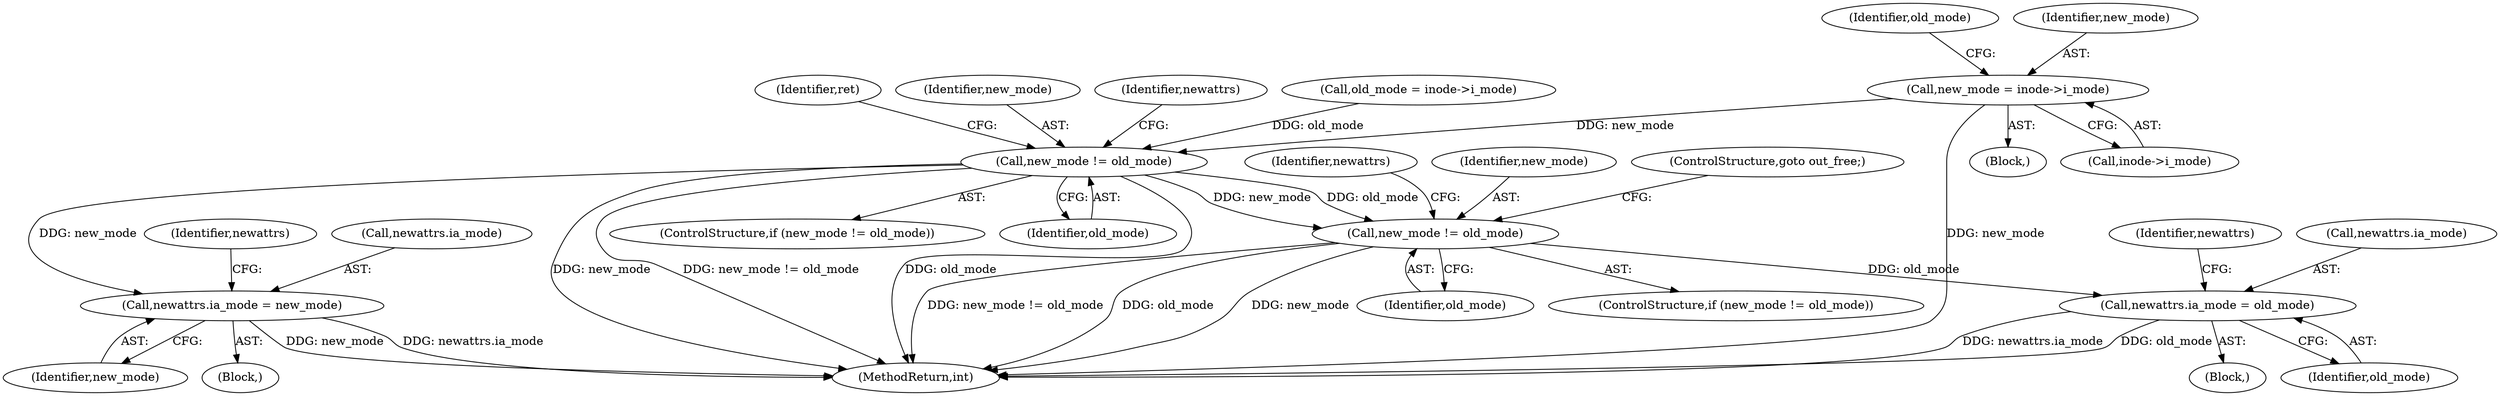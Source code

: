 digraph "0_linux_073931017b49d9458aa351605b43a7e34598caef_1@pointer" {
"1000123" [label="(Call,new_mode = inode->i_mode)"];
"1000219" [label="(Call,new_mode != old_mode)"];
"1000223" [label="(Call,newattrs.ia_mode = new_mode)"];
"1000254" [label="(Call,new_mode != old_mode)"];
"1000258" [label="(Call,newattrs.ia_mode = old_mode)"];
"1000224" [label="(Call,newattrs.ia_mode)"];
"1000243" [label="(Identifier,ret)"];
"1000220" [label="(Identifier,new_mode)"];
"1000221" [label="(Identifier,old_mode)"];
"1000258" [label="(Call,newattrs.ia_mode = old_mode)"];
"1000257" [label="(Block,)"];
"1000130" [label="(Identifier,old_mode)"];
"1000256" [label="(Identifier,old_mode)"];
"1000223" [label="(Call,newattrs.ia_mode = new_mode)"];
"1000222" [label="(Block,)"];
"1000225" [label="(Identifier,newattrs)"];
"1000104" [label="(Block,)"];
"1000219" [label="(Call,new_mode != old_mode)"];
"1000230" [label="(Identifier,newattrs)"];
"1000124" [label="(Identifier,new_mode)"];
"1000129" [label="(Call,old_mode = inode->i_mode)"];
"1000125" [label="(Call,inode->i_mode)"];
"1000265" [label="(Identifier,newattrs)"];
"1000255" [label="(Identifier,new_mode)"];
"1000253" [label="(ControlStructure,if (new_mode != old_mode))"];
"1000272" [label="(ControlStructure,goto out_free;)"];
"1000283" [label="(MethodReturn,int)"];
"1000260" [label="(Identifier,newattrs)"];
"1000218" [label="(ControlStructure,if (new_mode != old_mode))"];
"1000259" [label="(Call,newattrs.ia_mode)"];
"1000262" [label="(Identifier,old_mode)"];
"1000123" [label="(Call,new_mode = inode->i_mode)"];
"1000227" [label="(Identifier,new_mode)"];
"1000254" [label="(Call,new_mode != old_mode)"];
"1000123" -> "1000104"  [label="AST: "];
"1000123" -> "1000125"  [label="CFG: "];
"1000124" -> "1000123"  [label="AST: "];
"1000125" -> "1000123"  [label="AST: "];
"1000130" -> "1000123"  [label="CFG: "];
"1000123" -> "1000283"  [label="DDG: new_mode"];
"1000123" -> "1000219"  [label="DDG: new_mode"];
"1000219" -> "1000218"  [label="AST: "];
"1000219" -> "1000221"  [label="CFG: "];
"1000220" -> "1000219"  [label="AST: "];
"1000221" -> "1000219"  [label="AST: "];
"1000225" -> "1000219"  [label="CFG: "];
"1000243" -> "1000219"  [label="CFG: "];
"1000219" -> "1000283"  [label="DDG: new_mode != old_mode"];
"1000219" -> "1000283"  [label="DDG: old_mode"];
"1000219" -> "1000283"  [label="DDG: new_mode"];
"1000129" -> "1000219"  [label="DDG: old_mode"];
"1000219" -> "1000223"  [label="DDG: new_mode"];
"1000219" -> "1000254"  [label="DDG: new_mode"];
"1000219" -> "1000254"  [label="DDG: old_mode"];
"1000223" -> "1000222"  [label="AST: "];
"1000223" -> "1000227"  [label="CFG: "];
"1000224" -> "1000223"  [label="AST: "];
"1000227" -> "1000223"  [label="AST: "];
"1000230" -> "1000223"  [label="CFG: "];
"1000223" -> "1000283"  [label="DDG: new_mode"];
"1000223" -> "1000283"  [label="DDG: newattrs.ia_mode"];
"1000254" -> "1000253"  [label="AST: "];
"1000254" -> "1000256"  [label="CFG: "];
"1000255" -> "1000254"  [label="AST: "];
"1000256" -> "1000254"  [label="AST: "];
"1000260" -> "1000254"  [label="CFG: "];
"1000272" -> "1000254"  [label="CFG: "];
"1000254" -> "1000283"  [label="DDG: new_mode"];
"1000254" -> "1000283"  [label="DDG: new_mode != old_mode"];
"1000254" -> "1000283"  [label="DDG: old_mode"];
"1000254" -> "1000258"  [label="DDG: old_mode"];
"1000258" -> "1000257"  [label="AST: "];
"1000258" -> "1000262"  [label="CFG: "];
"1000259" -> "1000258"  [label="AST: "];
"1000262" -> "1000258"  [label="AST: "];
"1000265" -> "1000258"  [label="CFG: "];
"1000258" -> "1000283"  [label="DDG: newattrs.ia_mode"];
"1000258" -> "1000283"  [label="DDG: old_mode"];
}
